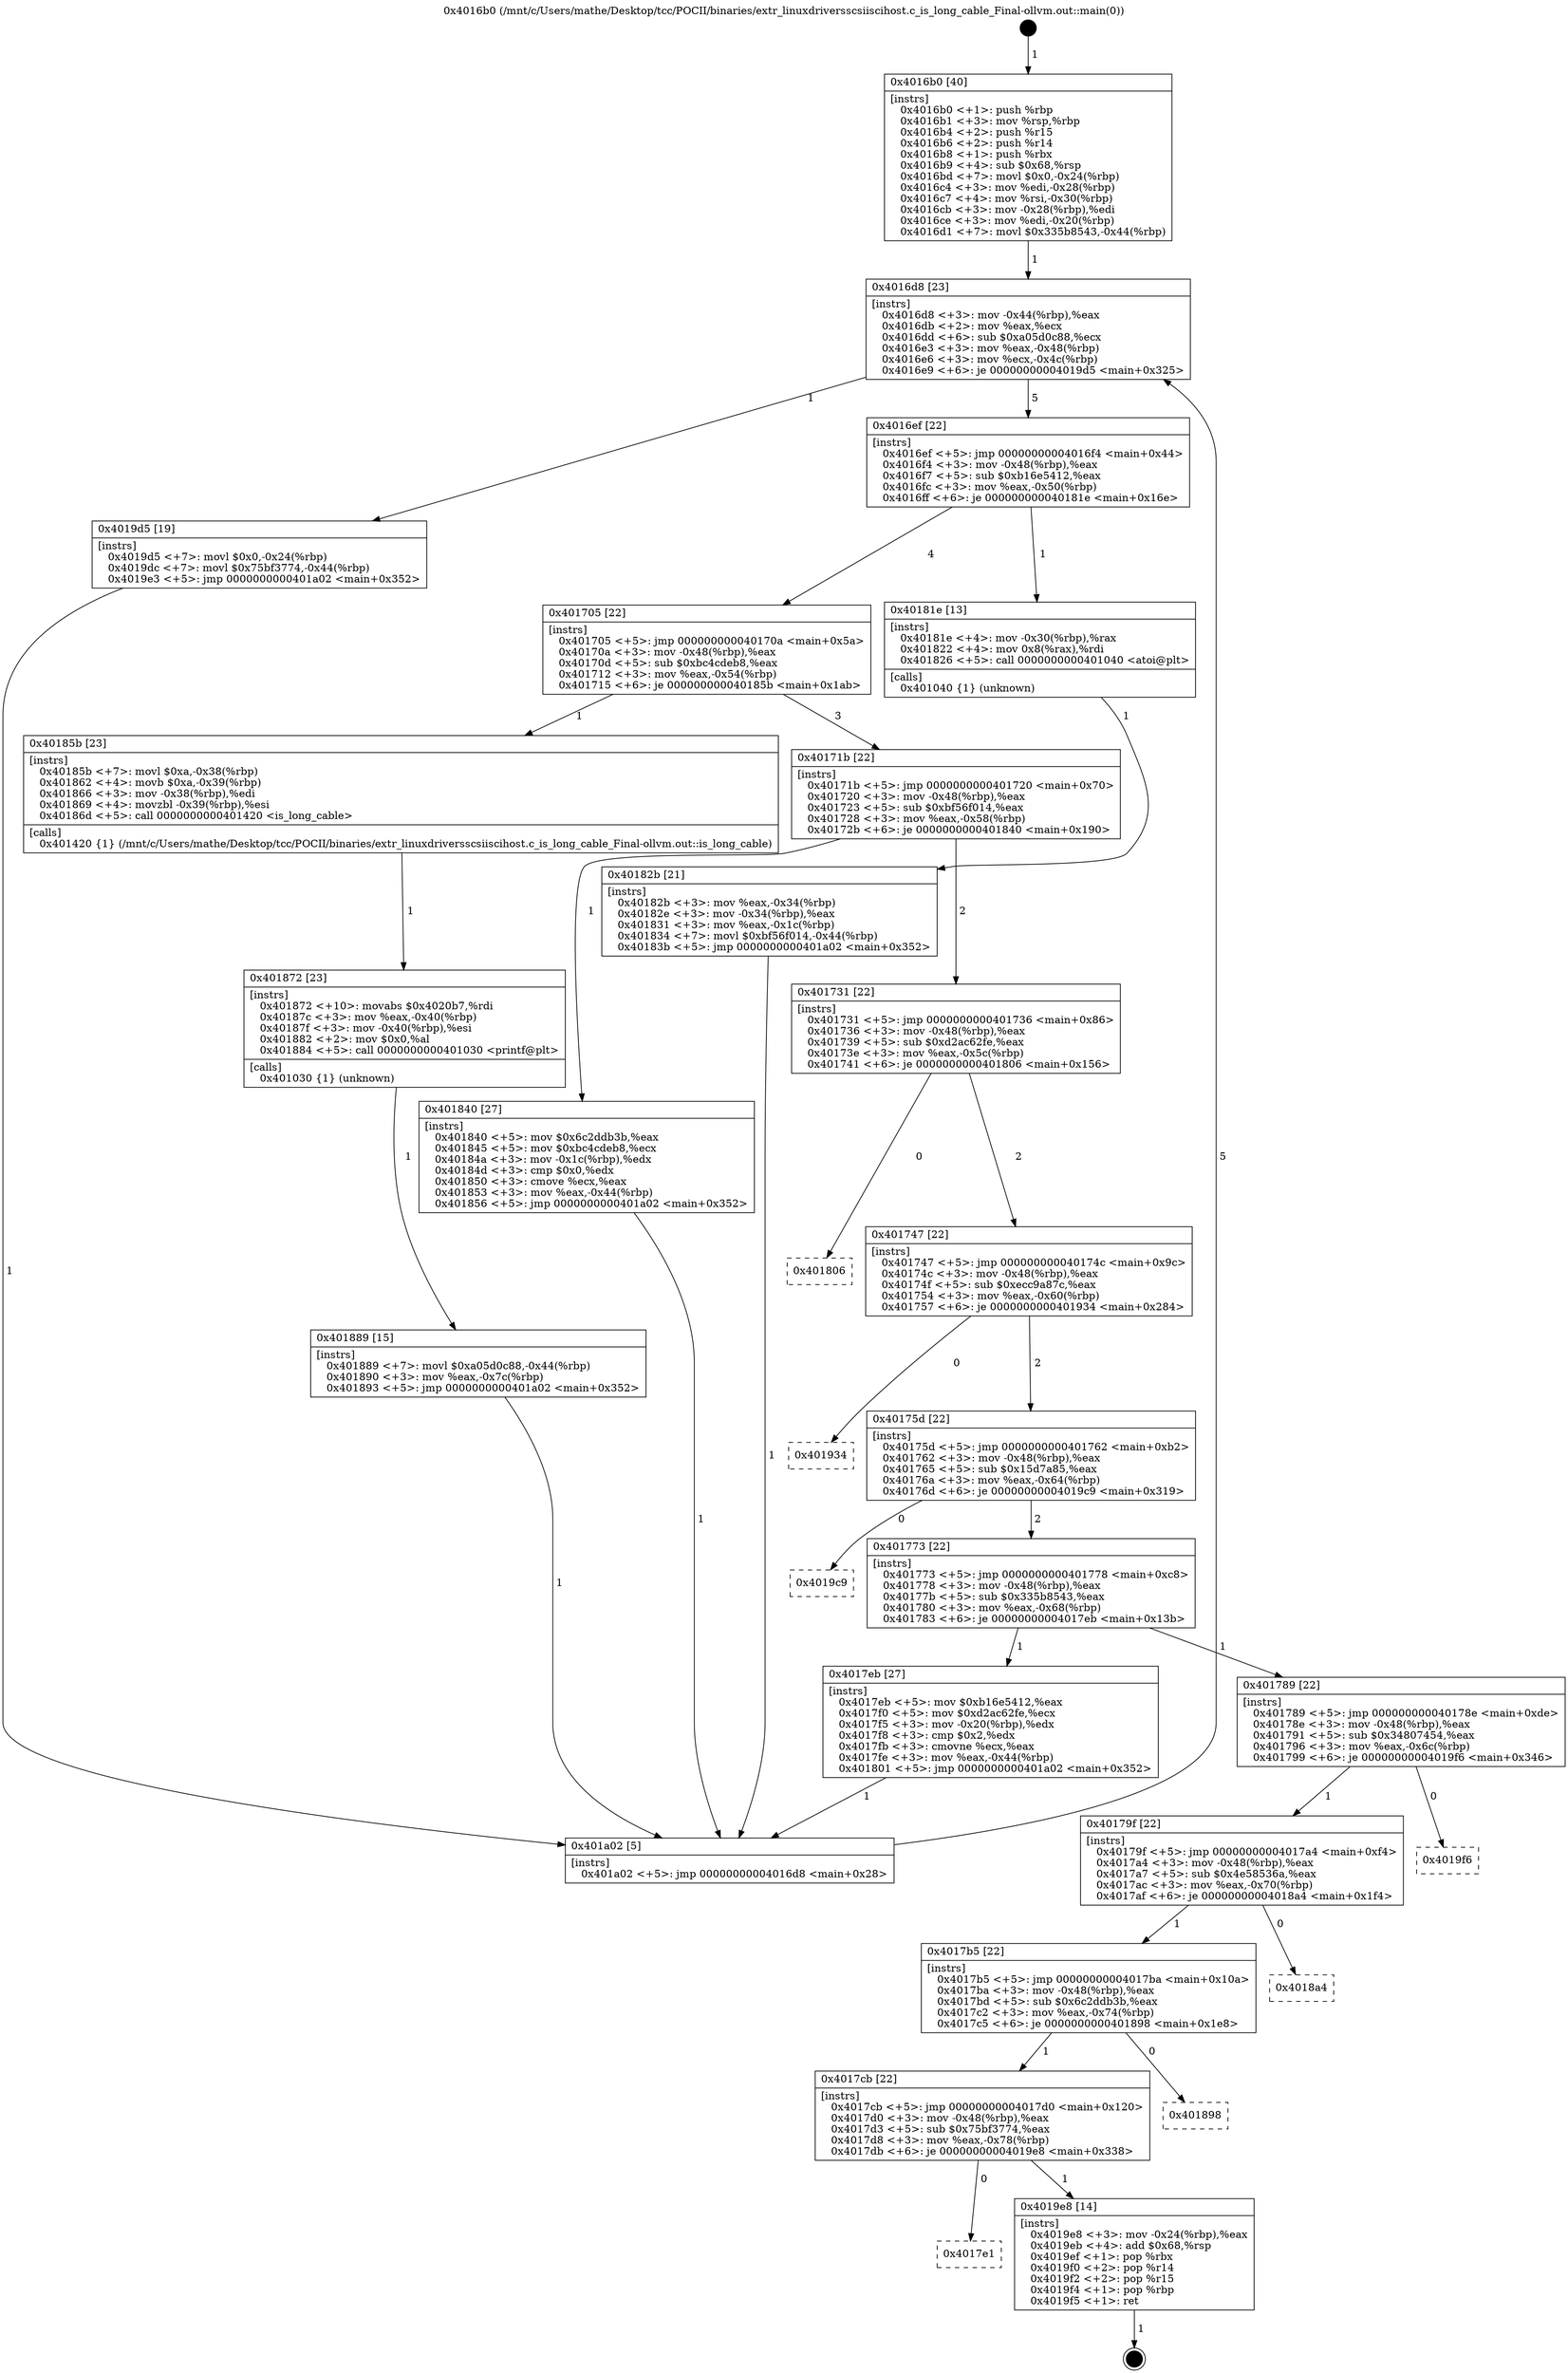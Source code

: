 digraph "0x4016b0" {
  label = "0x4016b0 (/mnt/c/Users/mathe/Desktop/tcc/POCII/binaries/extr_linuxdriversscsiiscihost.c_is_long_cable_Final-ollvm.out::main(0))"
  labelloc = "t"
  node[shape=record]

  Entry [label="",width=0.3,height=0.3,shape=circle,fillcolor=black,style=filled]
  "0x4016d8" [label="{
     0x4016d8 [23]\l
     | [instrs]\l
     &nbsp;&nbsp;0x4016d8 \<+3\>: mov -0x44(%rbp),%eax\l
     &nbsp;&nbsp;0x4016db \<+2\>: mov %eax,%ecx\l
     &nbsp;&nbsp;0x4016dd \<+6\>: sub $0xa05d0c88,%ecx\l
     &nbsp;&nbsp;0x4016e3 \<+3\>: mov %eax,-0x48(%rbp)\l
     &nbsp;&nbsp;0x4016e6 \<+3\>: mov %ecx,-0x4c(%rbp)\l
     &nbsp;&nbsp;0x4016e9 \<+6\>: je 00000000004019d5 \<main+0x325\>\l
  }"]
  "0x4019d5" [label="{
     0x4019d5 [19]\l
     | [instrs]\l
     &nbsp;&nbsp;0x4019d5 \<+7\>: movl $0x0,-0x24(%rbp)\l
     &nbsp;&nbsp;0x4019dc \<+7\>: movl $0x75bf3774,-0x44(%rbp)\l
     &nbsp;&nbsp;0x4019e3 \<+5\>: jmp 0000000000401a02 \<main+0x352\>\l
  }"]
  "0x4016ef" [label="{
     0x4016ef [22]\l
     | [instrs]\l
     &nbsp;&nbsp;0x4016ef \<+5\>: jmp 00000000004016f4 \<main+0x44\>\l
     &nbsp;&nbsp;0x4016f4 \<+3\>: mov -0x48(%rbp),%eax\l
     &nbsp;&nbsp;0x4016f7 \<+5\>: sub $0xb16e5412,%eax\l
     &nbsp;&nbsp;0x4016fc \<+3\>: mov %eax,-0x50(%rbp)\l
     &nbsp;&nbsp;0x4016ff \<+6\>: je 000000000040181e \<main+0x16e\>\l
  }"]
  Exit [label="",width=0.3,height=0.3,shape=circle,fillcolor=black,style=filled,peripheries=2]
  "0x40181e" [label="{
     0x40181e [13]\l
     | [instrs]\l
     &nbsp;&nbsp;0x40181e \<+4\>: mov -0x30(%rbp),%rax\l
     &nbsp;&nbsp;0x401822 \<+4\>: mov 0x8(%rax),%rdi\l
     &nbsp;&nbsp;0x401826 \<+5\>: call 0000000000401040 \<atoi@plt\>\l
     | [calls]\l
     &nbsp;&nbsp;0x401040 \{1\} (unknown)\l
  }"]
  "0x401705" [label="{
     0x401705 [22]\l
     | [instrs]\l
     &nbsp;&nbsp;0x401705 \<+5\>: jmp 000000000040170a \<main+0x5a\>\l
     &nbsp;&nbsp;0x40170a \<+3\>: mov -0x48(%rbp),%eax\l
     &nbsp;&nbsp;0x40170d \<+5\>: sub $0xbc4cdeb8,%eax\l
     &nbsp;&nbsp;0x401712 \<+3\>: mov %eax,-0x54(%rbp)\l
     &nbsp;&nbsp;0x401715 \<+6\>: je 000000000040185b \<main+0x1ab\>\l
  }"]
  "0x4017e1" [label="{
     0x4017e1\l
  }", style=dashed]
  "0x40185b" [label="{
     0x40185b [23]\l
     | [instrs]\l
     &nbsp;&nbsp;0x40185b \<+7\>: movl $0xa,-0x38(%rbp)\l
     &nbsp;&nbsp;0x401862 \<+4\>: movb $0xa,-0x39(%rbp)\l
     &nbsp;&nbsp;0x401866 \<+3\>: mov -0x38(%rbp),%edi\l
     &nbsp;&nbsp;0x401869 \<+4\>: movzbl -0x39(%rbp),%esi\l
     &nbsp;&nbsp;0x40186d \<+5\>: call 0000000000401420 \<is_long_cable\>\l
     | [calls]\l
     &nbsp;&nbsp;0x401420 \{1\} (/mnt/c/Users/mathe/Desktop/tcc/POCII/binaries/extr_linuxdriversscsiiscihost.c_is_long_cable_Final-ollvm.out::is_long_cable)\l
  }"]
  "0x40171b" [label="{
     0x40171b [22]\l
     | [instrs]\l
     &nbsp;&nbsp;0x40171b \<+5\>: jmp 0000000000401720 \<main+0x70\>\l
     &nbsp;&nbsp;0x401720 \<+3\>: mov -0x48(%rbp),%eax\l
     &nbsp;&nbsp;0x401723 \<+5\>: sub $0xbf56f014,%eax\l
     &nbsp;&nbsp;0x401728 \<+3\>: mov %eax,-0x58(%rbp)\l
     &nbsp;&nbsp;0x40172b \<+6\>: je 0000000000401840 \<main+0x190\>\l
  }"]
  "0x4019e8" [label="{
     0x4019e8 [14]\l
     | [instrs]\l
     &nbsp;&nbsp;0x4019e8 \<+3\>: mov -0x24(%rbp),%eax\l
     &nbsp;&nbsp;0x4019eb \<+4\>: add $0x68,%rsp\l
     &nbsp;&nbsp;0x4019ef \<+1\>: pop %rbx\l
     &nbsp;&nbsp;0x4019f0 \<+2\>: pop %r14\l
     &nbsp;&nbsp;0x4019f2 \<+2\>: pop %r15\l
     &nbsp;&nbsp;0x4019f4 \<+1\>: pop %rbp\l
     &nbsp;&nbsp;0x4019f5 \<+1\>: ret\l
  }"]
  "0x401840" [label="{
     0x401840 [27]\l
     | [instrs]\l
     &nbsp;&nbsp;0x401840 \<+5\>: mov $0x6c2ddb3b,%eax\l
     &nbsp;&nbsp;0x401845 \<+5\>: mov $0xbc4cdeb8,%ecx\l
     &nbsp;&nbsp;0x40184a \<+3\>: mov -0x1c(%rbp),%edx\l
     &nbsp;&nbsp;0x40184d \<+3\>: cmp $0x0,%edx\l
     &nbsp;&nbsp;0x401850 \<+3\>: cmove %ecx,%eax\l
     &nbsp;&nbsp;0x401853 \<+3\>: mov %eax,-0x44(%rbp)\l
     &nbsp;&nbsp;0x401856 \<+5\>: jmp 0000000000401a02 \<main+0x352\>\l
  }"]
  "0x401731" [label="{
     0x401731 [22]\l
     | [instrs]\l
     &nbsp;&nbsp;0x401731 \<+5\>: jmp 0000000000401736 \<main+0x86\>\l
     &nbsp;&nbsp;0x401736 \<+3\>: mov -0x48(%rbp),%eax\l
     &nbsp;&nbsp;0x401739 \<+5\>: sub $0xd2ac62fe,%eax\l
     &nbsp;&nbsp;0x40173e \<+3\>: mov %eax,-0x5c(%rbp)\l
     &nbsp;&nbsp;0x401741 \<+6\>: je 0000000000401806 \<main+0x156\>\l
  }"]
  "0x4017cb" [label="{
     0x4017cb [22]\l
     | [instrs]\l
     &nbsp;&nbsp;0x4017cb \<+5\>: jmp 00000000004017d0 \<main+0x120\>\l
     &nbsp;&nbsp;0x4017d0 \<+3\>: mov -0x48(%rbp),%eax\l
     &nbsp;&nbsp;0x4017d3 \<+5\>: sub $0x75bf3774,%eax\l
     &nbsp;&nbsp;0x4017d8 \<+3\>: mov %eax,-0x78(%rbp)\l
     &nbsp;&nbsp;0x4017db \<+6\>: je 00000000004019e8 \<main+0x338\>\l
  }"]
  "0x401806" [label="{
     0x401806\l
  }", style=dashed]
  "0x401747" [label="{
     0x401747 [22]\l
     | [instrs]\l
     &nbsp;&nbsp;0x401747 \<+5\>: jmp 000000000040174c \<main+0x9c\>\l
     &nbsp;&nbsp;0x40174c \<+3\>: mov -0x48(%rbp),%eax\l
     &nbsp;&nbsp;0x40174f \<+5\>: sub $0xecc9a87c,%eax\l
     &nbsp;&nbsp;0x401754 \<+3\>: mov %eax,-0x60(%rbp)\l
     &nbsp;&nbsp;0x401757 \<+6\>: je 0000000000401934 \<main+0x284\>\l
  }"]
  "0x401898" [label="{
     0x401898\l
  }", style=dashed]
  "0x401934" [label="{
     0x401934\l
  }", style=dashed]
  "0x40175d" [label="{
     0x40175d [22]\l
     | [instrs]\l
     &nbsp;&nbsp;0x40175d \<+5\>: jmp 0000000000401762 \<main+0xb2\>\l
     &nbsp;&nbsp;0x401762 \<+3\>: mov -0x48(%rbp),%eax\l
     &nbsp;&nbsp;0x401765 \<+5\>: sub $0x15d7a85,%eax\l
     &nbsp;&nbsp;0x40176a \<+3\>: mov %eax,-0x64(%rbp)\l
     &nbsp;&nbsp;0x40176d \<+6\>: je 00000000004019c9 \<main+0x319\>\l
  }"]
  "0x4017b5" [label="{
     0x4017b5 [22]\l
     | [instrs]\l
     &nbsp;&nbsp;0x4017b5 \<+5\>: jmp 00000000004017ba \<main+0x10a\>\l
     &nbsp;&nbsp;0x4017ba \<+3\>: mov -0x48(%rbp),%eax\l
     &nbsp;&nbsp;0x4017bd \<+5\>: sub $0x6c2ddb3b,%eax\l
     &nbsp;&nbsp;0x4017c2 \<+3\>: mov %eax,-0x74(%rbp)\l
     &nbsp;&nbsp;0x4017c5 \<+6\>: je 0000000000401898 \<main+0x1e8\>\l
  }"]
  "0x4019c9" [label="{
     0x4019c9\l
  }", style=dashed]
  "0x401773" [label="{
     0x401773 [22]\l
     | [instrs]\l
     &nbsp;&nbsp;0x401773 \<+5\>: jmp 0000000000401778 \<main+0xc8\>\l
     &nbsp;&nbsp;0x401778 \<+3\>: mov -0x48(%rbp),%eax\l
     &nbsp;&nbsp;0x40177b \<+5\>: sub $0x335b8543,%eax\l
     &nbsp;&nbsp;0x401780 \<+3\>: mov %eax,-0x68(%rbp)\l
     &nbsp;&nbsp;0x401783 \<+6\>: je 00000000004017eb \<main+0x13b\>\l
  }"]
  "0x4018a4" [label="{
     0x4018a4\l
  }", style=dashed]
  "0x4017eb" [label="{
     0x4017eb [27]\l
     | [instrs]\l
     &nbsp;&nbsp;0x4017eb \<+5\>: mov $0xb16e5412,%eax\l
     &nbsp;&nbsp;0x4017f0 \<+5\>: mov $0xd2ac62fe,%ecx\l
     &nbsp;&nbsp;0x4017f5 \<+3\>: mov -0x20(%rbp),%edx\l
     &nbsp;&nbsp;0x4017f8 \<+3\>: cmp $0x2,%edx\l
     &nbsp;&nbsp;0x4017fb \<+3\>: cmovne %ecx,%eax\l
     &nbsp;&nbsp;0x4017fe \<+3\>: mov %eax,-0x44(%rbp)\l
     &nbsp;&nbsp;0x401801 \<+5\>: jmp 0000000000401a02 \<main+0x352\>\l
  }"]
  "0x401789" [label="{
     0x401789 [22]\l
     | [instrs]\l
     &nbsp;&nbsp;0x401789 \<+5\>: jmp 000000000040178e \<main+0xde\>\l
     &nbsp;&nbsp;0x40178e \<+3\>: mov -0x48(%rbp),%eax\l
     &nbsp;&nbsp;0x401791 \<+5\>: sub $0x34807454,%eax\l
     &nbsp;&nbsp;0x401796 \<+3\>: mov %eax,-0x6c(%rbp)\l
     &nbsp;&nbsp;0x401799 \<+6\>: je 00000000004019f6 \<main+0x346\>\l
  }"]
  "0x401a02" [label="{
     0x401a02 [5]\l
     | [instrs]\l
     &nbsp;&nbsp;0x401a02 \<+5\>: jmp 00000000004016d8 \<main+0x28\>\l
  }"]
  "0x4016b0" [label="{
     0x4016b0 [40]\l
     | [instrs]\l
     &nbsp;&nbsp;0x4016b0 \<+1\>: push %rbp\l
     &nbsp;&nbsp;0x4016b1 \<+3\>: mov %rsp,%rbp\l
     &nbsp;&nbsp;0x4016b4 \<+2\>: push %r15\l
     &nbsp;&nbsp;0x4016b6 \<+2\>: push %r14\l
     &nbsp;&nbsp;0x4016b8 \<+1\>: push %rbx\l
     &nbsp;&nbsp;0x4016b9 \<+4\>: sub $0x68,%rsp\l
     &nbsp;&nbsp;0x4016bd \<+7\>: movl $0x0,-0x24(%rbp)\l
     &nbsp;&nbsp;0x4016c4 \<+3\>: mov %edi,-0x28(%rbp)\l
     &nbsp;&nbsp;0x4016c7 \<+4\>: mov %rsi,-0x30(%rbp)\l
     &nbsp;&nbsp;0x4016cb \<+3\>: mov -0x28(%rbp),%edi\l
     &nbsp;&nbsp;0x4016ce \<+3\>: mov %edi,-0x20(%rbp)\l
     &nbsp;&nbsp;0x4016d1 \<+7\>: movl $0x335b8543,-0x44(%rbp)\l
  }"]
  "0x40182b" [label="{
     0x40182b [21]\l
     | [instrs]\l
     &nbsp;&nbsp;0x40182b \<+3\>: mov %eax,-0x34(%rbp)\l
     &nbsp;&nbsp;0x40182e \<+3\>: mov -0x34(%rbp),%eax\l
     &nbsp;&nbsp;0x401831 \<+3\>: mov %eax,-0x1c(%rbp)\l
     &nbsp;&nbsp;0x401834 \<+7\>: movl $0xbf56f014,-0x44(%rbp)\l
     &nbsp;&nbsp;0x40183b \<+5\>: jmp 0000000000401a02 \<main+0x352\>\l
  }"]
  "0x401872" [label="{
     0x401872 [23]\l
     | [instrs]\l
     &nbsp;&nbsp;0x401872 \<+10\>: movabs $0x4020b7,%rdi\l
     &nbsp;&nbsp;0x40187c \<+3\>: mov %eax,-0x40(%rbp)\l
     &nbsp;&nbsp;0x40187f \<+3\>: mov -0x40(%rbp),%esi\l
     &nbsp;&nbsp;0x401882 \<+2\>: mov $0x0,%al\l
     &nbsp;&nbsp;0x401884 \<+5\>: call 0000000000401030 \<printf@plt\>\l
     | [calls]\l
     &nbsp;&nbsp;0x401030 \{1\} (unknown)\l
  }"]
  "0x401889" [label="{
     0x401889 [15]\l
     | [instrs]\l
     &nbsp;&nbsp;0x401889 \<+7\>: movl $0xa05d0c88,-0x44(%rbp)\l
     &nbsp;&nbsp;0x401890 \<+3\>: mov %eax,-0x7c(%rbp)\l
     &nbsp;&nbsp;0x401893 \<+5\>: jmp 0000000000401a02 \<main+0x352\>\l
  }"]
  "0x40179f" [label="{
     0x40179f [22]\l
     | [instrs]\l
     &nbsp;&nbsp;0x40179f \<+5\>: jmp 00000000004017a4 \<main+0xf4\>\l
     &nbsp;&nbsp;0x4017a4 \<+3\>: mov -0x48(%rbp),%eax\l
     &nbsp;&nbsp;0x4017a7 \<+5\>: sub $0x4e58536a,%eax\l
     &nbsp;&nbsp;0x4017ac \<+3\>: mov %eax,-0x70(%rbp)\l
     &nbsp;&nbsp;0x4017af \<+6\>: je 00000000004018a4 \<main+0x1f4\>\l
  }"]
  "0x4019f6" [label="{
     0x4019f6\l
  }", style=dashed]
  Entry -> "0x4016b0" [label=" 1"]
  "0x4016d8" -> "0x4019d5" [label=" 1"]
  "0x4016d8" -> "0x4016ef" [label=" 5"]
  "0x4019e8" -> Exit [label=" 1"]
  "0x4016ef" -> "0x40181e" [label=" 1"]
  "0x4016ef" -> "0x401705" [label=" 4"]
  "0x4017cb" -> "0x4017e1" [label=" 0"]
  "0x401705" -> "0x40185b" [label=" 1"]
  "0x401705" -> "0x40171b" [label=" 3"]
  "0x4017cb" -> "0x4019e8" [label=" 1"]
  "0x40171b" -> "0x401840" [label=" 1"]
  "0x40171b" -> "0x401731" [label=" 2"]
  "0x4017b5" -> "0x4017cb" [label=" 1"]
  "0x401731" -> "0x401806" [label=" 0"]
  "0x401731" -> "0x401747" [label=" 2"]
  "0x4017b5" -> "0x401898" [label=" 0"]
  "0x401747" -> "0x401934" [label=" 0"]
  "0x401747" -> "0x40175d" [label=" 2"]
  "0x40179f" -> "0x4017b5" [label=" 1"]
  "0x40175d" -> "0x4019c9" [label=" 0"]
  "0x40175d" -> "0x401773" [label=" 2"]
  "0x40179f" -> "0x4018a4" [label=" 0"]
  "0x401773" -> "0x4017eb" [label=" 1"]
  "0x401773" -> "0x401789" [label=" 1"]
  "0x4017eb" -> "0x401a02" [label=" 1"]
  "0x4016b0" -> "0x4016d8" [label=" 1"]
  "0x401a02" -> "0x4016d8" [label=" 5"]
  "0x40181e" -> "0x40182b" [label=" 1"]
  "0x40182b" -> "0x401a02" [label=" 1"]
  "0x401840" -> "0x401a02" [label=" 1"]
  "0x40185b" -> "0x401872" [label=" 1"]
  "0x401872" -> "0x401889" [label=" 1"]
  "0x401889" -> "0x401a02" [label=" 1"]
  "0x4019d5" -> "0x401a02" [label=" 1"]
  "0x401789" -> "0x40179f" [label=" 1"]
  "0x401789" -> "0x4019f6" [label=" 0"]
}
